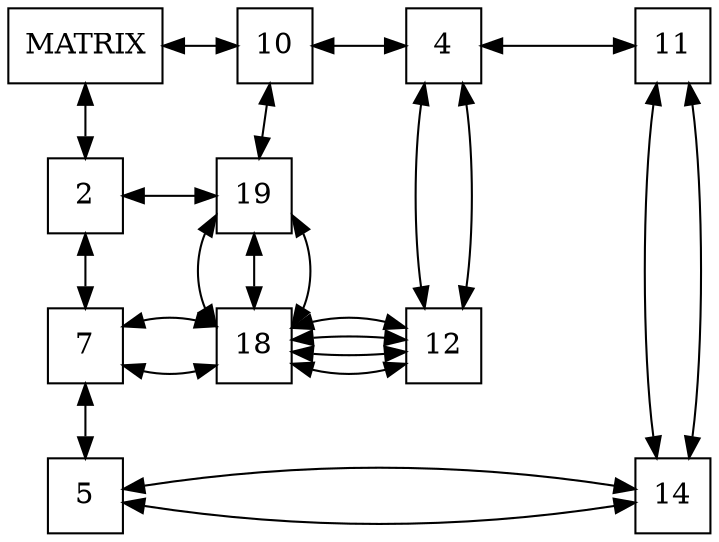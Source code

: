 digraph g{
rankdir = TB;
node [shape=rectangle, height=0.5, width=0.5];
graph[ nodesep = 0.5];
node0 [label="MATRIX"];
10[label="10"]
4[label="4"]
11[label="11"]
node0->10[dir=both];
10->4[dir=both];
4->11[dir=both];
2[label="2"]
7[label="7"]
5[label="5"]
node0->2[dir=both];
2->7[dir=both];
7->5[dir=both];
19[label="19"]
2->19[constraint=false, dir=both];
{rank=same; 2; 19;}
10->19[dir=both]
18->19[dir=both]
18[label="18"]
12->18[constraint=false, dir=both];
{rank=same; 12; 18;}
7->18[constraint=false, dir=both];
{rank=same; 7; 18;}
19->18[dir=both]
18[label="18"]
12->18[constraint=false, dir=both];
{rank=same; 12; 18;}
7->18[constraint=false, dir=both];
{rank=same; 7; 18;}
19->18[dir=both]
12[label="12"]
18->12[constraint=false, dir=both];
{rank=same; 18; 12;}
4->12[dir=both]
12[label="12"]
18->12[constraint=false, dir=both];
{rank=same; 18; 12;}
4->12[dir=both]
14[label="14"]
5->14[constraint=false, dir=both];
{rank=same; 5; 14;}
11->14[dir=both]
14[label="14"]
5->14[constraint=false, dir=both];
{rank=same; 5; 14;}
11->14[dir=both]
{rank=same; node0; 10; 4; 11;}}